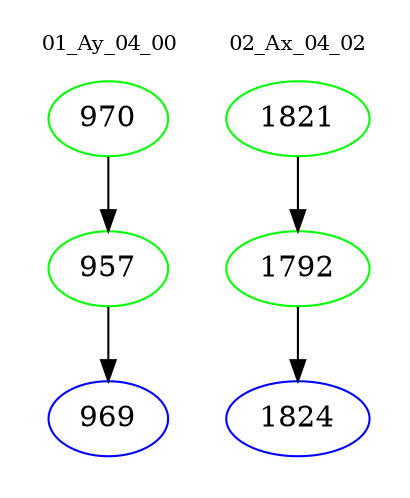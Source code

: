 digraph{
subgraph cluster_0 {
color = white
label = "01_Ay_04_00";
fontsize=10;
T0_970 [label="970", color="green"]
T0_970 -> T0_957 [color="black"]
T0_957 [label="957", color="green"]
T0_957 -> T0_969 [color="black"]
T0_969 [label="969", color="blue"]
}
subgraph cluster_1 {
color = white
label = "02_Ax_04_02";
fontsize=10;
T1_1821 [label="1821", color="green"]
T1_1821 -> T1_1792 [color="black"]
T1_1792 [label="1792", color="green"]
T1_1792 -> T1_1824 [color="black"]
T1_1824 [label="1824", color="blue"]
}
}
